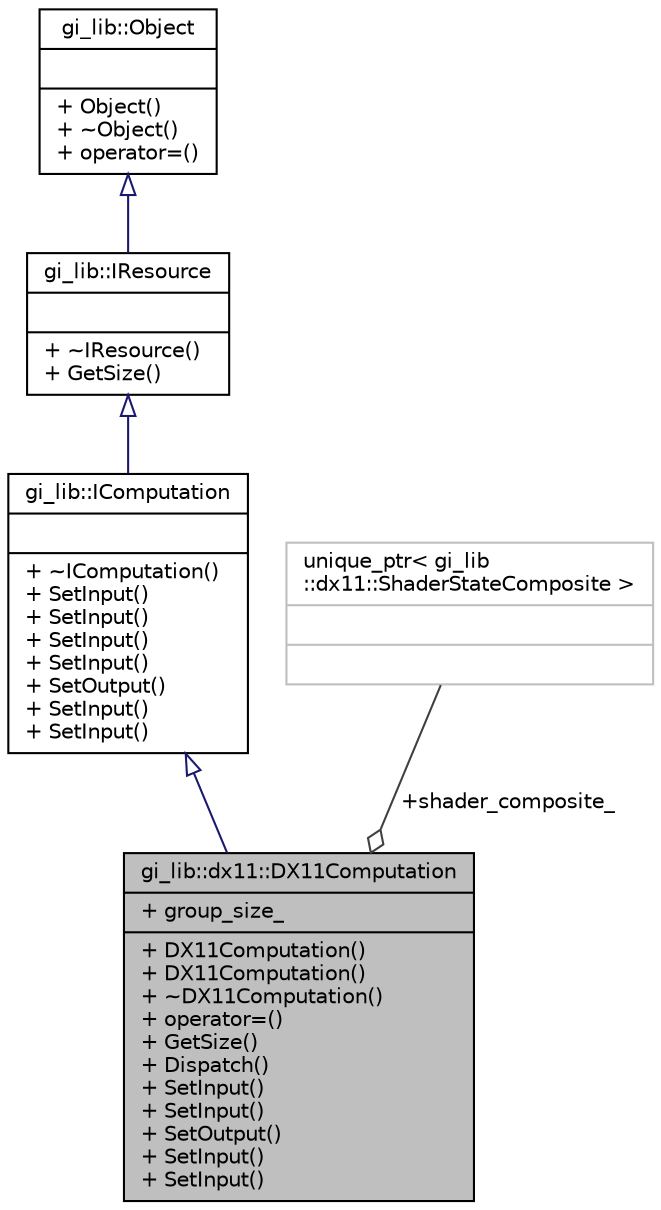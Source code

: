 digraph "gi_lib::dx11::DX11Computation"
{
  edge [fontname="Helvetica",fontsize="10",labelfontname="Helvetica",labelfontsize="10"];
  node [fontname="Helvetica",fontsize="10",shape=record];
  Node1 [label="{gi_lib::dx11::DX11Computation\n|+ group_size_\l|+ DX11Computation()\l+ DX11Computation()\l+ ~DX11Computation()\l+ operator=()\l+ GetSize()\l+ Dispatch()\l+ SetInput()\l+ SetInput()\l+ SetOutput()\l+ SetInput()\l+ SetInput()\l}",height=0.2,width=0.4,color="black", fillcolor="grey75", style="filled", fontcolor="black"];
  Node2 -> Node1 [dir="back",color="midnightblue",fontsize="10",style="solid",arrowtail="onormal",fontname="Helvetica"];
  Node2 [label="{gi_lib::IComputation\n||+ ~IComputation()\l+ SetInput()\l+ SetInput()\l+ SetInput()\l+ SetInput()\l+ SetOutput()\l+ SetInput()\l+ SetInput()\l}",height=0.2,width=0.4,color="black", fillcolor="white", style="filled",URL="$classgi__lib_1_1_i_computation.html",tooltip="Base interface for GPU computations. "];
  Node3 -> Node2 [dir="back",color="midnightblue",fontsize="10",style="solid",arrowtail="onormal",fontname="Helvetica"];
  Node3 [label="{gi_lib::IResource\n||+ ~IResource()\l+ GetSize()\l}",height=0.2,width=0.4,color="black", fillcolor="white", style="filled",URL="$classgi__lib_1_1_i_resource.html",tooltip="Base interface for graphical resources. Resources are reference counted. You may improve this class t..."];
  Node4 -> Node3 [dir="back",color="midnightblue",fontsize="10",style="solid",arrowtail="onormal",fontname="Helvetica"];
  Node4 [label="{gi_lib::Object\n||+ Object()\l+ ~Object()\l+ operator=()\l}",height=0.2,width=0.4,color="black", fillcolor="white", style="filled",URL="$classgi__lib_1_1_object.html",tooltip="Base interface for every object whose life cycle is determined by a reference counter. "];
  Node5 -> Node1 [color="grey25",fontsize="10",style="solid",label=" +shader_composite_" ,arrowhead="odiamond",fontname="Helvetica"];
  Node5 [label="{unique_ptr\< gi_lib\l::dx11::ShaderStateComposite \>\n||}",height=0.2,width=0.4,color="grey75", fillcolor="white", style="filled"];
}
